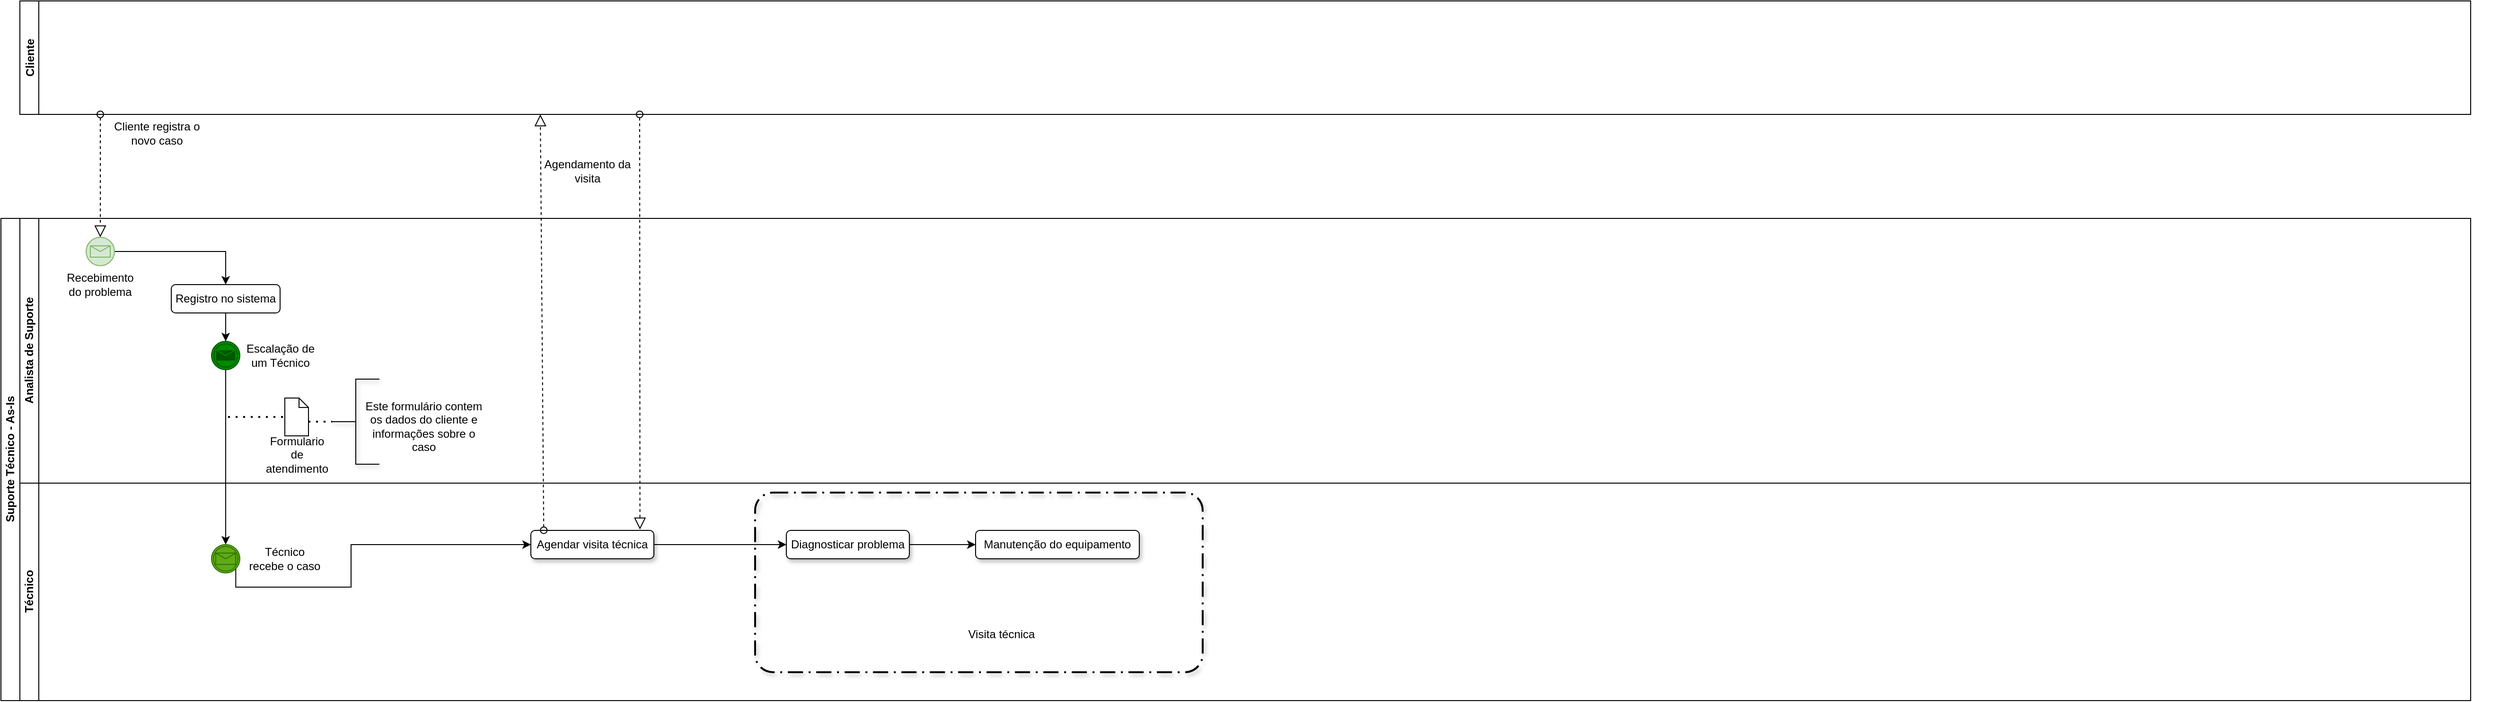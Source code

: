 <mxfile version="13.7.7" type="github">
  <diagram id="fiaMoSsyoyp-pJfvf07h" name="Page-1">
    <mxGraphModel dx="718" dy="1556" grid="1" gridSize="10" guides="1" tooltips="1" connect="1" arrows="1" fold="1" page="1" pageScale="1" pageWidth="827" pageHeight="1169" math="0" shadow="0">
      <root>
        <mxCell id="0" />
        <mxCell id="1" parent="0" />
        <mxCell id="pjXi1nHpoOmAQkaqrBQA-1" value="Suporte Técnico - As-Is" style="swimlane;html=1;childLayout=stackLayout;resizeParent=1;resizeParentMax=0;horizontal=0;startSize=20;horizontalStack=0;" vertex="1" parent="1">
          <mxGeometry x="30" y="170" width="2610" height="510" as="geometry" />
        </mxCell>
        <mxCell id="pjXi1nHpoOmAQkaqrBQA-2" value="Analista de Suporte" style="swimlane;html=1;startSize=20;horizontal=0;" vertex="1" parent="pjXi1nHpoOmAQkaqrBQA-1">
          <mxGeometry x="20" width="2590" height="280" as="geometry" />
        </mxCell>
        <mxCell id="pjXi1nHpoOmAQkaqrBQA-15" value="" style="shape=mxgraph.bpmn.shape;html=1;verticalLabelPosition=bottom;labelBackgroundColor=#ffffff;verticalAlign=top;align=center;perimeter=ellipsePerimeter;outlineConnect=0;outline=throwing;symbol=message;fillColor=#008a00;strokeColor=#005700;fontColor=#ffffff;aspect=fixed;" vertex="1" parent="pjXi1nHpoOmAQkaqrBQA-2">
          <mxGeometry x="202.5" y="130" width="30" height="30" as="geometry" />
        </mxCell>
        <mxCell id="pjXi1nHpoOmAQkaqrBQA-17" value="Escalação de um Técnico" style="text;html=1;strokeColor=none;fillColor=none;align=center;verticalAlign=middle;whiteSpace=wrap;rounded=0;" vertex="1" parent="pjXi1nHpoOmAQkaqrBQA-2">
          <mxGeometry x="232.5" y="135" width="85" height="20" as="geometry" />
        </mxCell>
        <mxCell id="pjXi1nHpoOmAQkaqrBQA-39" value="Este formulário contem os dados do cliente e informações sobre o caso" style="text;html=1;strokeColor=none;fillColor=none;align=center;verticalAlign=middle;whiteSpace=wrap;rounded=0;shadow=1;" vertex="1" parent="pjXi1nHpoOmAQkaqrBQA-2">
          <mxGeometry x="364" y="180" width="126" height="80" as="geometry" />
        </mxCell>
        <mxCell id="pjXi1nHpoOmAQkaqrBQA-31" value="" style="group" vertex="1" connectable="0" parent="pjXi1nHpoOmAQkaqrBQA-2">
          <mxGeometry x="220" y="210" width="80" as="geometry" />
        </mxCell>
        <mxCell id="pjXi1nHpoOmAQkaqrBQA-30" value="" style="group" vertex="1" connectable="0" parent="pjXi1nHpoOmAQkaqrBQA-31">
          <mxGeometry width="80" as="geometry" />
        </mxCell>
        <mxCell id="pjXi1nHpoOmAQkaqrBQA-29" value="" style="group" vertex="1" connectable="0" parent="pjXi1nHpoOmAQkaqrBQA-30">
          <mxGeometry width="80" as="geometry" />
        </mxCell>
        <mxCell id="pjXi1nHpoOmAQkaqrBQA-28" value="" style="endArrow=none;dashed=1;html=1;dashPattern=1 3;strokeWidth=2;" edge="1" parent="pjXi1nHpoOmAQkaqrBQA-29">
          <mxGeometry width="50" height="50" relative="1" as="geometry">
            <mxPoint as="sourcePoint" />
            <mxPoint x="80" as="targetPoint" />
          </mxGeometry>
        </mxCell>
        <mxCell id="pjXi1nHpoOmAQkaqrBQA-32" value="" style="shape=note;size=10;whiteSpace=wrap;html=1;aspect=fixed;" vertex="1" parent="pjXi1nHpoOmAQkaqrBQA-2">
          <mxGeometry x="280" y="190" width="25" height="40" as="geometry" />
        </mxCell>
        <mxCell id="pjXi1nHpoOmAQkaqrBQA-37" value="" style="html=1;shape=mxgraph.flowchart.annotation_2;align=left;labelPosition=right;shadow=1;" vertex="1" parent="pjXi1nHpoOmAQkaqrBQA-2">
          <mxGeometry x="330" y="170" width="50" height="90" as="geometry" />
        </mxCell>
        <mxCell id="pjXi1nHpoOmAQkaqrBQA-36" value="Formulario de atendimento" style="text;html=1;strokeColor=none;fillColor=none;align=center;verticalAlign=middle;whiteSpace=wrap;rounded=0;" vertex="1" parent="pjXi1nHpoOmAQkaqrBQA-2">
          <mxGeometry x="272.5" y="240" width="40" height="20" as="geometry" />
        </mxCell>
        <mxCell id="pjXi1nHpoOmAQkaqrBQA-38" value="" style="endArrow=none;dashed=1;html=1;dashPattern=1 3;strokeWidth=2;entryX=0;entryY=0.5;entryDx=0;entryDy=0;entryPerimeter=0;exitX=0;exitY=0;exitDx=25;exitDy=25;exitPerimeter=0;" edge="1" parent="pjXi1nHpoOmAQkaqrBQA-2" source="pjXi1nHpoOmAQkaqrBQA-32" target="pjXi1nHpoOmAQkaqrBQA-37">
          <mxGeometry width="50" height="50" relative="1" as="geometry">
            <mxPoint x="260" y="270" as="sourcePoint" />
            <mxPoint x="310" y="220" as="targetPoint" />
          </mxGeometry>
        </mxCell>
        <mxCell id="pjXi1nHpoOmAQkaqrBQA-3" value="Técnico" style="swimlane;html=1;startSize=20;horizontal=0;" vertex="1" parent="pjXi1nHpoOmAQkaqrBQA-1">
          <mxGeometry x="20" y="280" width="2590" height="230" as="geometry" />
        </mxCell>
        <mxCell id="pjXi1nHpoOmAQkaqrBQA-25" value="" style="shape=mxgraph.bpmn.shape;html=1;verticalLabelPosition=bottom;labelBackgroundColor=#ffffff;verticalAlign=top;align=center;perimeter=ellipsePerimeter;outlineConnect=0;outline=catching;symbol=message;aspect=fixed;fillColor=#60a917;strokeColor=#2D7600;fontColor=#ffffff;" vertex="1" parent="pjXi1nHpoOmAQkaqrBQA-3">
          <mxGeometry x="202.5" y="65" width="30" height="30" as="geometry" />
        </mxCell>
        <mxCell id="pjXi1nHpoOmAQkaqrBQA-27" value="Técnico recebe o caso" style="text;html=1;strokeColor=none;fillColor=none;align=center;verticalAlign=middle;whiteSpace=wrap;rounded=0;" vertex="1" parent="pjXi1nHpoOmAQkaqrBQA-3">
          <mxGeometry x="240" y="70" width="80" height="20" as="geometry" />
        </mxCell>
        <mxCell id="pjXi1nHpoOmAQkaqrBQA-22" style="edgeStyle=orthogonalEdgeStyle;rounded=0;orthogonalLoop=1;jettySize=auto;html=1;" edge="1" parent="pjXi1nHpoOmAQkaqrBQA-1" source="pjXi1nHpoOmAQkaqrBQA-15" target="pjXi1nHpoOmAQkaqrBQA-25">
          <mxGeometry relative="1" as="geometry">
            <mxPoint x="215.034" y="340.034" as="targetPoint" />
          </mxGeometry>
        </mxCell>
        <mxCell id="pjXi1nHpoOmAQkaqrBQA-7" value="" style="group;aspect=fixed;" vertex="1" connectable="0" parent="1">
          <mxGeometry x="80" y="-40" width="2590" height="310" as="geometry" />
        </mxCell>
        <mxCell id="pjXi1nHpoOmAQkaqrBQA-8" value="" style="group" vertex="1" connectable="0" parent="pjXi1nHpoOmAQkaqrBQA-7">
          <mxGeometry x="-30" y="-20" width="2590" height="330" as="geometry" />
        </mxCell>
        <mxCell id="pjXi1nHpoOmAQkaqrBQA-5" value="Cliente" style="swimlane;startSize=20;horizontal=0;" vertex="1" parent="pjXi1nHpoOmAQkaqrBQA-8">
          <mxGeometry width="2590" height="120" as="geometry" />
        </mxCell>
        <mxCell id="pjXi1nHpoOmAQkaqrBQA-6" value="" style="startArrow=oval;startFill=0;startSize=7;endArrow=block;endFill=0;endSize=10;dashed=1;html=1;" edge="1" parent="pjXi1nHpoOmAQkaqrBQA-8" target="pjXi1nHpoOmAQkaqrBQA-9">
          <mxGeometry width="100" relative="1" as="geometry">
            <mxPoint x="85" y="120" as="sourcePoint" />
            <mxPoint x="80" y="250" as="targetPoint" />
          </mxGeometry>
        </mxCell>
        <mxCell id="pjXi1nHpoOmAQkaqrBQA-12" style="edgeStyle=orthogonalEdgeStyle;rounded=0;orthogonalLoop=1;jettySize=auto;html=1;" edge="1" parent="pjXi1nHpoOmAQkaqrBQA-8" source="pjXi1nHpoOmAQkaqrBQA-9" target="pjXi1nHpoOmAQkaqrBQA-11">
          <mxGeometry relative="1" as="geometry" />
        </mxCell>
        <mxCell id="pjXi1nHpoOmAQkaqrBQA-9" value="" style="shape=mxgraph.bpmn.shape;html=1;verticalLabelPosition=bottom;labelBackgroundColor=#ffffff;verticalAlign=top;align=center;perimeter=ellipsePerimeter;outlineConnect=0;outline=standard;symbol=message;fillColor=#d5e8d4;strokeColor=#82b366;" vertex="1" parent="pjXi1nHpoOmAQkaqrBQA-8">
          <mxGeometry x="70" y="250" width="30" height="30" as="geometry" />
        </mxCell>
        <mxCell id="pjXi1nHpoOmAQkaqrBQA-10" value="Cliente registra o novo caso" style="text;html=1;strokeColor=none;fillColor=none;align=center;verticalAlign=middle;whiteSpace=wrap;rounded=0;" vertex="1" parent="pjXi1nHpoOmAQkaqrBQA-8">
          <mxGeometry x="90" y="130" width="110" height="20" as="geometry" />
        </mxCell>
        <mxCell id="pjXi1nHpoOmAQkaqrBQA-11" value="Registro no sistema" style="shape=ext;rounded=1;html=1;whiteSpace=wrap;" vertex="1" parent="pjXi1nHpoOmAQkaqrBQA-8">
          <mxGeometry x="160" y="300" width="115" height="30" as="geometry" />
        </mxCell>
        <mxCell id="pjXi1nHpoOmAQkaqrBQA-13" value="Recebimento do problema" style="text;html=1;strokeColor=none;fillColor=none;align=center;verticalAlign=middle;whiteSpace=wrap;rounded=0;" vertex="1" parent="pjXi1nHpoOmAQkaqrBQA-8">
          <mxGeometry x="65" y="290" width="40" height="20" as="geometry" />
        </mxCell>
        <mxCell id="pjXi1nHpoOmAQkaqrBQA-46" value="Agendamento da visita" style="text;html=1;strokeColor=none;fillColor=none;align=center;verticalAlign=middle;whiteSpace=wrap;rounded=0;shadow=1;" vertex="1" parent="pjXi1nHpoOmAQkaqrBQA-8">
          <mxGeometry x="550" y="140" width="100" height="80" as="geometry" />
        </mxCell>
        <mxCell id="pjXi1nHpoOmAQkaqrBQA-16" style="edgeStyle=orthogonalEdgeStyle;rounded=0;orthogonalLoop=1;jettySize=auto;html=1;" edge="1" parent="1" source="pjXi1nHpoOmAQkaqrBQA-11" target="pjXi1nHpoOmAQkaqrBQA-15">
          <mxGeometry relative="1" as="geometry" />
        </mxCell>
        <mxCell id="pjXi1nHpoOmAQkaqrBQA-42" style="edgeStyle=orthogonalEdgeStyle;rounded=0;orthogonalLoop=1;jettySize=auto;html=1;entryX=0;entryY=0.5;entryDx=0;entryDy=0;" edge="1" parent="1" source="pjXi1nHpoOmAQkaqrBQA-40" target="pjXi1nHpoOmAQkaqrBQA-41">
          <mxGeometry relative="1" as="geometry" />
        </mxCell>
        <mxCell id="pjXi1nHpoOmAQkaqrBQA-40" value="Diagnosticar problema" style="rounded=1;whiteSpace=wrap;html=1;shadow=1;" vertex="1" parent="1">
          <mxGeometry x="860" y="500" width="130" height="30" as="geometry" />
        </mxCell>
        <mxCell id="pjXi1nHpoOmAQkaqrBQA-41" value="Manutenção do equipamento" style="shape=ext;rounded=1;html=1;whiteSpace=wrap;shadow=1;" vertex="1" parent="1">
          <mxGeometry x="1060" y="500" width="173" height="30" as="geometry" />
        </mxCell>
        <mxCell id="pjXi1nHpoOmAQkaqrBQA-48" style="edgeStyle=orthogonalEdgeStyle;rounded=0;orthogonalLoop=1;jettySize=auto;html=1;" edge="1" parent="1" source="pjXi1nHpoOmAQkaqrBQA-43" target="pjXi1nHpoOmAQkaqrBQA-40">
          <mxGeometry relative="1" as="geometry" />
        </mxCell>
        <mxCell id="pjXi1nHpoOmAQkaqrBQA-43" value="Agendar visita técnica" style="shape=ext;rounded=1;html=1;whiteSpace=wrap;shadow=1;" vertex="1" parent="1">
          <mxGeometry x="590" y="500" width="130" height="30" as="geometry" />
        </mxCell>
        <mxCell id="pjXi1nHpoOmAQkaqrBQA-44" style="edgeStyle=orthogonalEdgeStyle;rounded=0;orthogonalLoop=1;jettySize=auto;html=1;exitX=0.855;exitY=0.855;exitDx=0;exitDy=0;exitPerimeter=0;" edge="1" parent="1" source="pjXi1nHpoOmAQkaqrBQA-25" target="pjXi1nHpoOmAQkaqrBQA-43">
          <mxGeometry relative="1" as="geometry">
            <Array as="points">
              <mxPoint x="278" y="560" />
              <mxPoint x="400" y="560" />
              <mxPoint x="400" y="515" />
            </Array>
          </mxGeometry>
        </mxCell>
        <mxCell id="pjXi1nHpoOmAQkaqrBQA-45" value="" style="startArrow=oval;startFill=0;startSize=7;endArrow=block;endFill=0;endSize=10;dashed=1;html=1;exitX=0.105;exitY=-0.006;exitDx=0;exitDy=0;exitPerimeter=0;" edge="1" parent="1" source="pjXi1nHpoOmAQkaqrBQA-43">
          <mxGeometry width="100" relative="1" as="geometry">
            <mxPoint x="530" y="420" as="sourcePoint" />
            <mxPoint x="600" y="60" as="targetPoint" />
          </mxGeometry>
        </mxCell>
        <mxCell id="pjXi1nHpoOmAQkaqrBQA-47" value="" style="startArrow=oval;startFill=0;startSize=7;endArrow=block;endFill=0;endSize=10;dashed=1;html=1;entryX=0.887;entryY=-0.033;entryDx=0;entryDy=0;entryPerimeter=0;" edge="1" parent="1" target="pjXi1nHpoOmAQkaqrBQA-43">
          <mxGeometry width="100" relative="1" as="geometry">
            <mxPoint x="705" y="60" as="sourcePoint" />
            <mxPoint x="690" y="430" as="targetPoint" />
          </mxGeometry>
        </mxCell>
        <mxCell id="pjXi1nHpoOmAQkaqrBQA-49" value="" style="rounded=1;arcSize=10;dashed=1;strokeColor=#000000;fillColor=none;gradientColor=none;dashPattern=8 3 1 3;strokeWidth=2;shadow=1;" vertex="1" parent="1">
          <mxGeometry x="827" y="460" width="473" height="190" as="geometry" />
        </mxCell>
        <mxCell id="pjXi1nHpoOmAQkaqrBQA-50" value="Visita técnica" style="text;html=1;strokeColor=none;fillColor=none;align=center;verticalAlign=middle;whiteSpace=wrap;rounded=0;shadow=1;" vertex="1" parent="1">
          <mxGeometry x="1043.5" y="600" width="86.5" height="20" as="geometry" />
        </mxCell>
      </root>
    </mxGraphModel>
  </diagram>
</mxfile>
